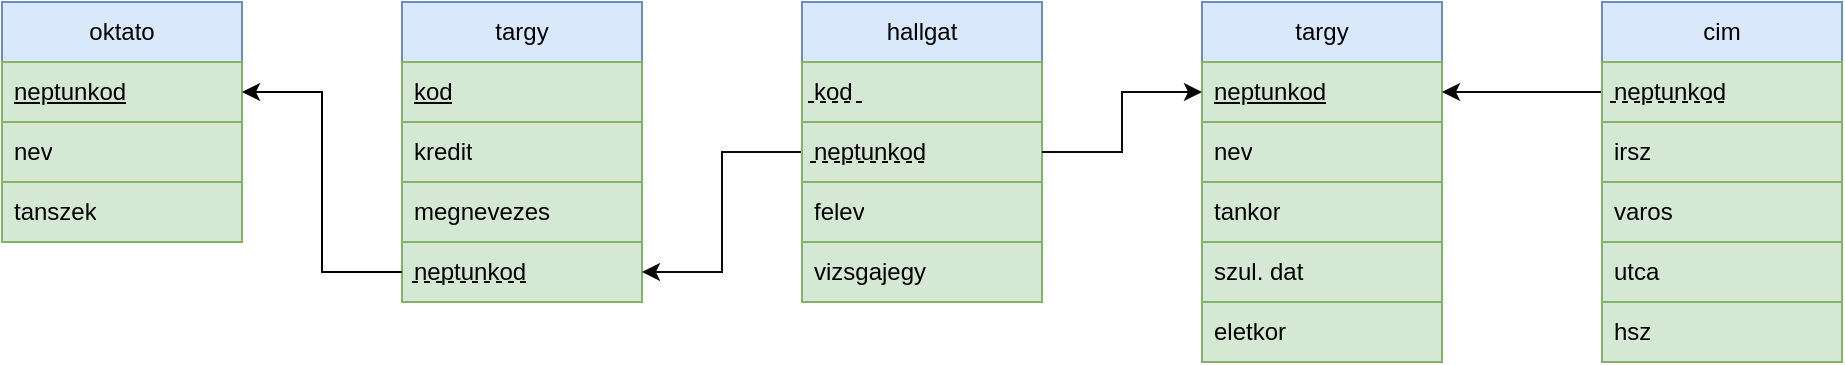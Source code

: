 <mxfile version="20.5.3" type="device"><diagram id="Aw69_99sc7xZ7oLxIyV-" name="1 oldal"><mxGraphModel dx="865" dy="488" grid="1" gridSize="10" guides="1" tooltips="1" connect="1" arrows="1" fold="1" page="1" pageScale="1" pageWidth="827" pageHeight="1169" math="0" shadow="0"><root><mxCell id="0"/><mxCell id="1" parent="0"/><mxCell id="mwOJBquq-uphh8WdZk-e-1" value="oktato" style="swimlane;fontStyle=0;childLayout=stackLayout;horizontal=1;startSize=30;horizontalStack=0;resizeParent=1;resizeParentMax=0;resizeLast=0;collapsible=1;marginBottom=0;whiteSpace=wrap;html=1;fillColor=#dae8fc;strokeColor=#6c8ebf;" vertex="1" parent="1"><mxGeometry x="40" y="120" width="120" height="120" as="geometry"/></mxCell><mxCell id="mwOJBquq-uphh8WdZk-e-2" value="&lt;u&gt;neptunkod&lt;/u&gt;" style="text;strokeColor=#82b366;fillColor=#d5e8d4;align=left;verticalAlign=middle;spacingLeft=4;spacingRight=4;overflow=hidden;points=[[0,0.5],[1,0.5]];portConstraint=eastwest;rotatable=0;whiteSpace=wrap;html=1;" vertex="1" parent="mwOJBquq-uphh8WdZk-e-1"><mxGeometry y="30" width="120" height="30" as="geometry"/></mxCell><mxCell id="mwOJBquq-uphh8WdZk-e-3" value="nev" style="text;strokeColor=#82b366;fillColor=#d5e8d4;align=left;verticalAlign=middle;spacingLeft=4;spacingRight=4;overflow=hidden;points=[[0,0.5],[1,0.5]];portConstraint=eastwest;rotatable=0;whiteSpace=wrap;html=1;" vertex="1" parent="mwOJBquq-uphh8WdZk-e-1"><mxGeometry y="60" width="120" height="30" as="geometry"/></mxCell><mxCell id="mwOJBquq-uphh8WdZk-e-4" value="tanszek" style="text;strokeColor=#82b366;fillColor=#d5e8d4;align=left;verticalAlign=middle;spacingLeft=4;spacingRight=4;overflow=hidden;points=[[0,0.5],[1,0.5]];portConstraint=eastwest;rotatable=0;whiteSpace=wrap;html=1;" vertex="1" parent="mwOJBquq-uphh8WdZk-e-1"><mxGeometry y="90" width="120" height="30" as="geometry"/></mxCell><mxCell id="mwOJBquq-uphh8WdZk-e-9" value="targy" style="swimlane;fontStyle=0;childLayout=stackLayout;horizontal=1;startSize=30;horizontalStack=0;resizeParent=1;resizeParentMax=0;resizeLast=0;collapsible=1;marginBottom=0;whiteSpace=wrap;html=1;fillColor=#dae8fc;strokeColor=#6c8ebf;" vertex="1" parent="1"><mxGeometry x="240" y="120" width="120" height="150" as="geometry"/></mxCell><mxCell id="mwOJBquq-uphh8WdZk-e-10" value="&lt;u&gt;kod&lt;/u&gt;" style="text;strokeColor=#82b366;fillColor=#d5e8d4;align=left;verticalAlign=middle;spacingLeft=4;spacingRight=4;overflow=hidden;points=[[0,0.5],[1,0.5]];portConstraint=eastwest;rotatable=0;whiteSpace=wrap;html=1;" vertex="1" parent="mwOJBquq-uphh8WdZk-e-9"><mxGeometry y="30" width="120" height="30" as="geometry"/></mxCell><mxCell id="mwOJBquq-uphh8WdZk-e-11" value="kredit" style="text;strokeColor=#82b366;fillColor=#d5e8d4;align=left;verticalAlign=middle;spacingLeft=4;spacingRight=4;overflow=hidden;points=[[0,0.5],[1,0.5]];portConstraint=eastwest;rotatable=0;whiteSpace=wrap;html=1;" vertex="1" parent="mwOJBquq-uphh8WdZk-e-9"><mxGeometry y="60" width="120" height="30" as="geometry"/></mxCell><mxCell id="mwOJBquq-uphh8WdZk-e-12" value="megnevezes" style="text;strokeColor=#82b366;fillColor=#d5e8d4;align=left;verticalAlign=middle;spacingLeft=4;spacingRight=4;overflow=hidden;points=[[0,0.5],[1,0.5]];portConstraint=eastwest;rotatable=0;whiteSpace=wrap;html=1;" vertex="1" parent="mwOJBquq-uphh8WdZk-e-9"><mxGeometry y="90" width="120" height="30" as="geometry"/></mxCell><mxCell id="mwOJBquq-uphh8WdZk-e-13" value="neptunkod" style="text;strokeColor=#82b366;fillColor=#d5e8d4;align=left;verticalAlign=middle;spacingLeft=4;spacingRight=4;overflow=hidden;points=[[0,0.5],[1,0.5]];portConstraint=eastwest;rotatable=0;whiteSpace=wrap;html=1;" vertex="1" parent="mwOJBquq-uphh8WdZk-e-9"><mxGeometry y="120" width="120" height="30" as="geometry"/></mxCell><mxCell id="mwOJBquq-uphh8WdZk-e-14" value="" style="endArrow=none;dashed=1;html=1;rounded=0;fillColor=#d5e8d4;strokeColor=#070A06;" edge="1" parent="mwOJBquq-uphh8WdZk-e-9"><mxGeometry width="50" height="50" relative="1" as="geometry"><mxPoint x="5" y="140" as="sourcePoint"/><mxPoint x="65" y="140" as="targetPoint"/></mxGeometry></mxCell><mxCell id="mwOJBquq-uphh8WdZk-e-15" style="edgeStyle=orthogonalEdgeStyle;rounded=0;orthogonalLoop=1;jettySize=auto;html=1;exitX=0;exitY=0.5;exitDx=0;exitDy=0;entryX=1;entryY=0.5;entryDx=0;entryDy=0;" edge="1" parent="1" source="mwOJBquq-uphh8WdZk-e-13" target="mwOJBquq-uphh8WdZk-e-2"><mxGeometry relative="1" as="geometry"/></mxCell><mxCell id="mwOJBquq-uphh8WdZk-e-23" style="edgeStyle=orthogonalEdgeStyle;rounded=0;orthogonalLoop=1;jettySize=auto;html=1;exitX=0;exitY=0.5;exitDx=0;exitDy=0;entryX=1;entryY=0.5;entryDx=0;entryDy=0;strokeColor=#070A06;" edge="1" parent="1" source="mwOJBquq-uphh8WdZk-e-16" target="mwOJBquq-uphh8WdZk-e-13"><mxGeometry relative="1" as="geometry"/></mxCell><mxCell id="mwOJBquq-uphh8WdZk-e-16" value="hallgat" style="swimlane;fontStyle=0;childLayout=stackLayout;horizontal=1;startSize=30;horizontalStack=0;resizeParent=1;resizeParentMax=0;resizeLast=0;collapsible=1;marginBottom=0;whiteSpace=wrap;html=1;fillColor=#dae8fc;strokeColor=#6c8ebf;" vertex="1" parent="1"><mxGeometry x="440" y="120" width="120" height="150" as="geometry"/></mxCell><mxCell id="mwOJBquq-uphh8WdZk-e-17" value="kod" style="text;strokeColor=#82b366;fillColor=#d5e8d4;align=left;verticalAlign=middle;spacingLeft=4;spacingRight=4;overflow=hidden;points=[[0,0.5],[1,0.5]];portConstraint=eastwest;rotatable=0;whiteSpace=wrap;html=1;" vertex="1" parent="mwOJBquq-uphh8WdZk-e-16"><mxGeometry y="30" width="120" height="30" as="geometry"/></mxCell><mxCell id="mwOJBquq-uphh8WdZk-e-22" value="" style="endArrow=none;dashed=1;html=1;rounded=0;strokeColor=#070A06;" edge="1" parent="mwOJBquq-uphh8WdZk-e-16"><mxGeometry width="50" height="50" relative="1" as="geometry"><mxPoint x="3" y="50" as="sourcePoint"/><mxPoint x="33" y="50" as="targetPoint"/></mxGeometry></mxCell><mxCell id="mwOJBquq-uphh8WdZk-e-18" value="neptunkod" style="text;strokeColor=#82b366;fillColor=#d5e8d4;align=left;verticalAlign=middle;spacingLeft=4;spacingRight=4;overflow=hidden;points=[[0,0.5],[1,0.5]];portConstraint=eastwest;rotatable=0;whiteSpace=wrap;html=1;" vertex="1" parent="mwOJBquq-uphh8WdZk-e-16"><mxGeometry y="60" width="120" height="30" as="geometry"/></mxCell><mxCell id="mwOJBquq-uphh8WdZk-e-21" value="" style="endArrow=none;dashed=1;html=1;rounded=0;fillColor=#d5e8d4;strokeColor=#040503;" edge="1" parent="mwOJBquq-uphh8WdZk-e-16"><mxGeometry width="50" height="50" relative="1" as="geometry"><mxPoint x="4" y="80" as="sourcePoint"/><mxPoint x="64" y="80" as="targetPoint"/></mxGeometry></mxCell><mxCell id="mwOJBquq-uphh8WdZk-e-19" value="felev" style="text;strokeColor=#82b366;fillColor=#d5e8d4;align=left;verticalAlign=middle;spacingLeft=4;spacingRight=4;overflow=hidden;points=[[0,0.5],[1,0.5]];portConstraint=eastwest;rotatable=0;whiteSpace=wrap;html=1;" vertex="1" parent="mwOJBquq-uphh8WdZk-e-16"><mxGeometry y="90" width="120" height="30" as="geometry"/></mxCell><mxCell id="mwOJBquq-uphh8WdZk-e-20" value="vizsgajegy" style="text;strokeColor=#82b366;fillColor=#d5e8d4;align=left;verticalAlign=middle;spacingLeft=4;spacingRight=4;overflow=hidden;points=[[0,0.5],[1,0.5]];portConstraint=eastwest;rotatable=0;whiteSpace=wrap;html=1;" vertex="1" parent="mwOJBquq-uphh8WdZk-e-16"><mxGeometry y="120" width="120" height="30" as="geometry"/></mxCell><mxCell id="mwOJBquq-uphh8WdZk-e-24" value="targy" style="swimlane;fontStyle=0;childLayout=stackLayout;horizontal=1;startSize=30;horizontalStack=0;resizeParent=1;resizeParentMax=0;resizeLast=0;collapsible=1;marginBottom=0;whiteSpace=wrap;html=1;fillColor=#dae8fc;strokeColor=#6c8ebf;" vertex="1" parent="1"><mxGeometry x="640" y="120" width="120" height="180" as="geometry"/></mxCell><mxCell id="mwOJBquq-uphh8WdZk-e-25" value="&lt;u&gt;neptunkod&lt;/u&gt;" style="text;strokeColor=#82b366;fillColor=#d5e8d4;align=left;verticalAlign=middle;spacingLeft=4;spacingRight=4;overflow=hidden;points=[[0,0.5],[1,0.5]];portConstraint=eastwest;rotatable=0;whiteSpace=wrap;html=1;" vertex="1" parent="mwOJBquq-uphh8WdZk-e-24"><mxGeometry y="30" width="120" height="30" as="geometry"/></mxCell><mxCell id="mwOJBquq-uphh8WdZk-e-26" value="nev" style="text;strokeColor=#82b366;fillColor=#d5e8d4;align=left;verticalAlign=middle;spacingLeft=4;spacingRight=4;overflow=hidden;points=[[0,0.5],[1,0.5]];portConstraint=eastwest;rotatable=0;whiteSpace=wrap;html=1;" vertex="1" parent="mwOJBquq-uphh8WdZk-e-24"><mxGeometry y="60" width="120" height="30" as="geometry"/></mxCell><mxCell id="mwOJBquq-uphh8WdZk-e-27" value="tankor" style="text;strokeColor=#82b366;fillColor=#d5e8d4;align=left;verticalAlign=middle;spacingLeft=4;spacingRight=4;overflow=hidden;points=[[0,0.5],[1,0.5]];portConstraint=eastwest;rotatable=0;whiteSpace=wrap;html=1;" vertex="1" parent="mwOJBquq-uphh8WdZk-e-24"><mxGeometry y="90" width="120" height="30" as="geometry"/></mxCell><mxCell id="mwOJBquq-uphh8WdZk-e-28" value="szul. dat" style="text;strokeColor=#82b366;fillColor=#d5e8d4;align=left;verticalAlign=middle;spacingLeft=4;spacingRight=4;overflow=hidden;points=[[0,0.5],[1,0.5]];portConstraint=eastwest;rotatable=0;whiteSpace=wrap;html=1;" vertex="1" parent="mwOJBquq-uphh8WdZk-e-24"><mxGeometry y="120" width="120" height="30" as="geometry"/></mxCell><mxCell id="mwOJBquq-uphh8WdZk-e-31" value="eletkor" style="text;strokeColor=#82b366;fillColor=#d5e8d4;align=left;verticalAlign=middle;spacingLeft=4;spacingRight=4;overflow=hidden;points=[[0,0.5],[1,0.5]];portConstraint=eastwest;rotatable=0;whiteSpace=wrap;html=1;" vertex="1" parent="mwOJBquq-uphh8WdZk-e-24"><mxGeometry y="150" width="120" height="30" as="geometry"/></mxCell><mxCell id="mwOJBquq-uphh8WdZk-e-30" style="edgeStyle=orthogonalEdgeStyle;rounded=0;orthogonalLoop=1;jettySize=auto;html=1;exitX=1;exitY=0.5;exitDx=0;exitDy=0;entryX=0;entryY=0.5;entryDx=0;entryDy=0;strokeColor=#070A06;" edge="1" parent="1" source="mwOJBquq-uphh8WdZk-e-18" target="mwOJBquq-uphh8WdZk-e-25"><mxGeometry relative="1" as="geometry"/></mxCell><mxCell id="mwOJBquq-uphh8WdZk-e-40" style="edgeStyle=orthogonalEdgeStyle;rounded=0;orthogonalLoop=1;jettySize=auto;html=1;exitX=0;exitY=0.25;exitDx=0;exitDy=0;entryX=1;entryY=0.5;entryDx=0;entryDy=0;strokeColor=#070A06;" edge="1" parent="1" source="mwOJBquq-uphh8WdZk-e-33" target="mwOJBquq-uphh8WdZk-e-25"><mxGeometry relative="1" as="geometry"/></mxCell><mxCell id="mwOJBquq-uphh8WdZk-e-33" value="cim" style="swimlane;fontStyle=0;childLayout=stackLayout;horizontal=1;startSize=30;horizontalStack=0;resizeParent=1;resizeParentMax=0;resizeLast=0;collapsible=1;marginBottom=0;whiteSpace=wrap;html=1;fillColor=#dae8fc;strokeColor=#6c8ebf;" vertex="1" parent="1"><mxGeometry x="840" y="120" width="120" height="180" as="geometry"/></mxCell><mxCell id="mwOJBquq-uphh8WdZk-e-34" value="neptunkod" style="text;strokeColor=#82b366;fillColor=#d5e8d4;align=left;verticalAlign=middle;spacingLeft=4;spacingRight=4;overflow=hidden;points=[[0,0.5],[1,0.5]];portConstraint=eastwest;rotatable=0;whiteSpace=wrap;html=1;" vertex="1" parent="mwOJBquq-uphh8WdZk-e-33"><mxGeometry y="30" width="120" height="30" as="geometry"/></mxCell><mxCell id="mwOJBquq-uphh8WdZk-e-39" value="" style="endArrow=none;dashed=1;html=1;rounded=0;fillColor=#d5e8d4;strokeColor=#040503;" edge="1" parent="mwOJBquq-uphh8WdZk-e-33"><mxGeometry width="50" height="50" relative="1" as="geometry"><mxPoint x="4" y="50" as="sourcePoint"/><mxPoint x="64" y="50" as="targetPoint"/></mxGeometry></mxCell><mxCell id="mwOJBquq-uphh8WdZk-e-35" value="irsz" style="text;strokeColor=#82b366;fillColor=#d5e8d4;align=left;verticalAlign=middle;spacingLeft=4;spacingRight=4;overflow=hidden;points=[[0,0.5],[1,0.5]];portConstraint=eastwest;rotatable=0;whiteSpace=wrap;html=1;" vertex="1" parent="mwOJBquq-uphh8WdZk-e-33"><mxGeometry y="60" width="120" height="30" as="geometry"/></mxCell><mxCell id="mwOJBquq-uphh8WdZk-e-36" value="varos" style="text;strokeColor=#82b366;fillColor=#d5e8d4;align=left;verticalAlign=middle;spacingLeft=4;spacingRight=4;overflow=hidden;points=[[0,0.5],[1,0.5]];portConstraint=eastwest;rotatable=0;whiteSpace=wrap;html=1;" vertex="1" parent="mwOJBquq-uphh8WdZk-e-33"><mxGeometry y="90" width="120" height="30" as="geometry"/></mxCell><mxCell id="mwOJBquq-uphh8WdZk-e-37" value="utca" style="text;strokeColor=#82b366;fillColor=#d5e8d4;align=left;verticalAlign=middle;spacingLeft=4;spacingRight=4;overflow=hidden;points=[[0,0.5],[1,0.5]];portConstraint=eastwest;rotatable=0;whiteSpace=wrap;html=1;" vertex="1" parent="mwOJBquq-uphh8WdZk-e-33"><mxGeometry y="120" width="120" height="30" as="geometry"/></mxCell><mxCell id="mwOJBquq-uphh8WdZk-e-38" value="hsz" style="text;strokeColor=#82b366;fillColor=#d5e8d4;align=left;verticalAlign=middle;spacingLeft=4;spacingRight=4;overflow=hidden;points=[[0,0.5],[1,0.5]];portConstraint=eastwest;rotatable=0;whiteSpace=wrap;html=1;" vertex="1" parent="mwOJBquq-uphh8WdZk-e-33"><mxGeometry y="150" width="120" height="30" as="geometry"/></mxCell></root></mxGraphModel></diagram></mxfile>